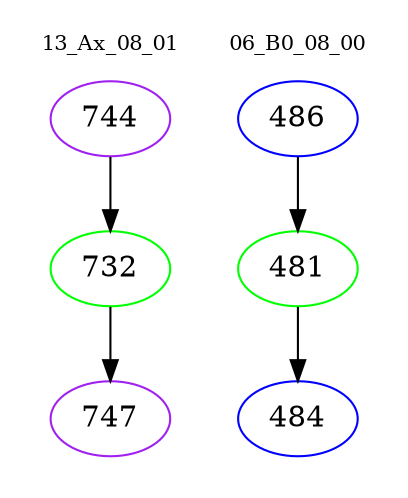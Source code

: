 digraph{
subgraph cluster_0 {
color = white
label = "13_Ax_08_01";
fontsize=10;
T0_744 [label="744", color="purple"]
T0_744 -> T0_732 [color="black"]
T0_732 [label="732", color="green"]
T0_732 -> T0_747 [color="black"]
T0_747 [label="747", color="purple"]
}
subgraph cluster_1 {
color = white
label = "06_B0_08_00";
fontsize=10;
T1_486 [label="486", color="blue"]
T1_486 -> T1_481 [color="black"]
T1_481 [label="481", color="green"]
T1_481 -> T1_484 [color="black"]
T1_484 [label="484", color="blue"]
}
}
